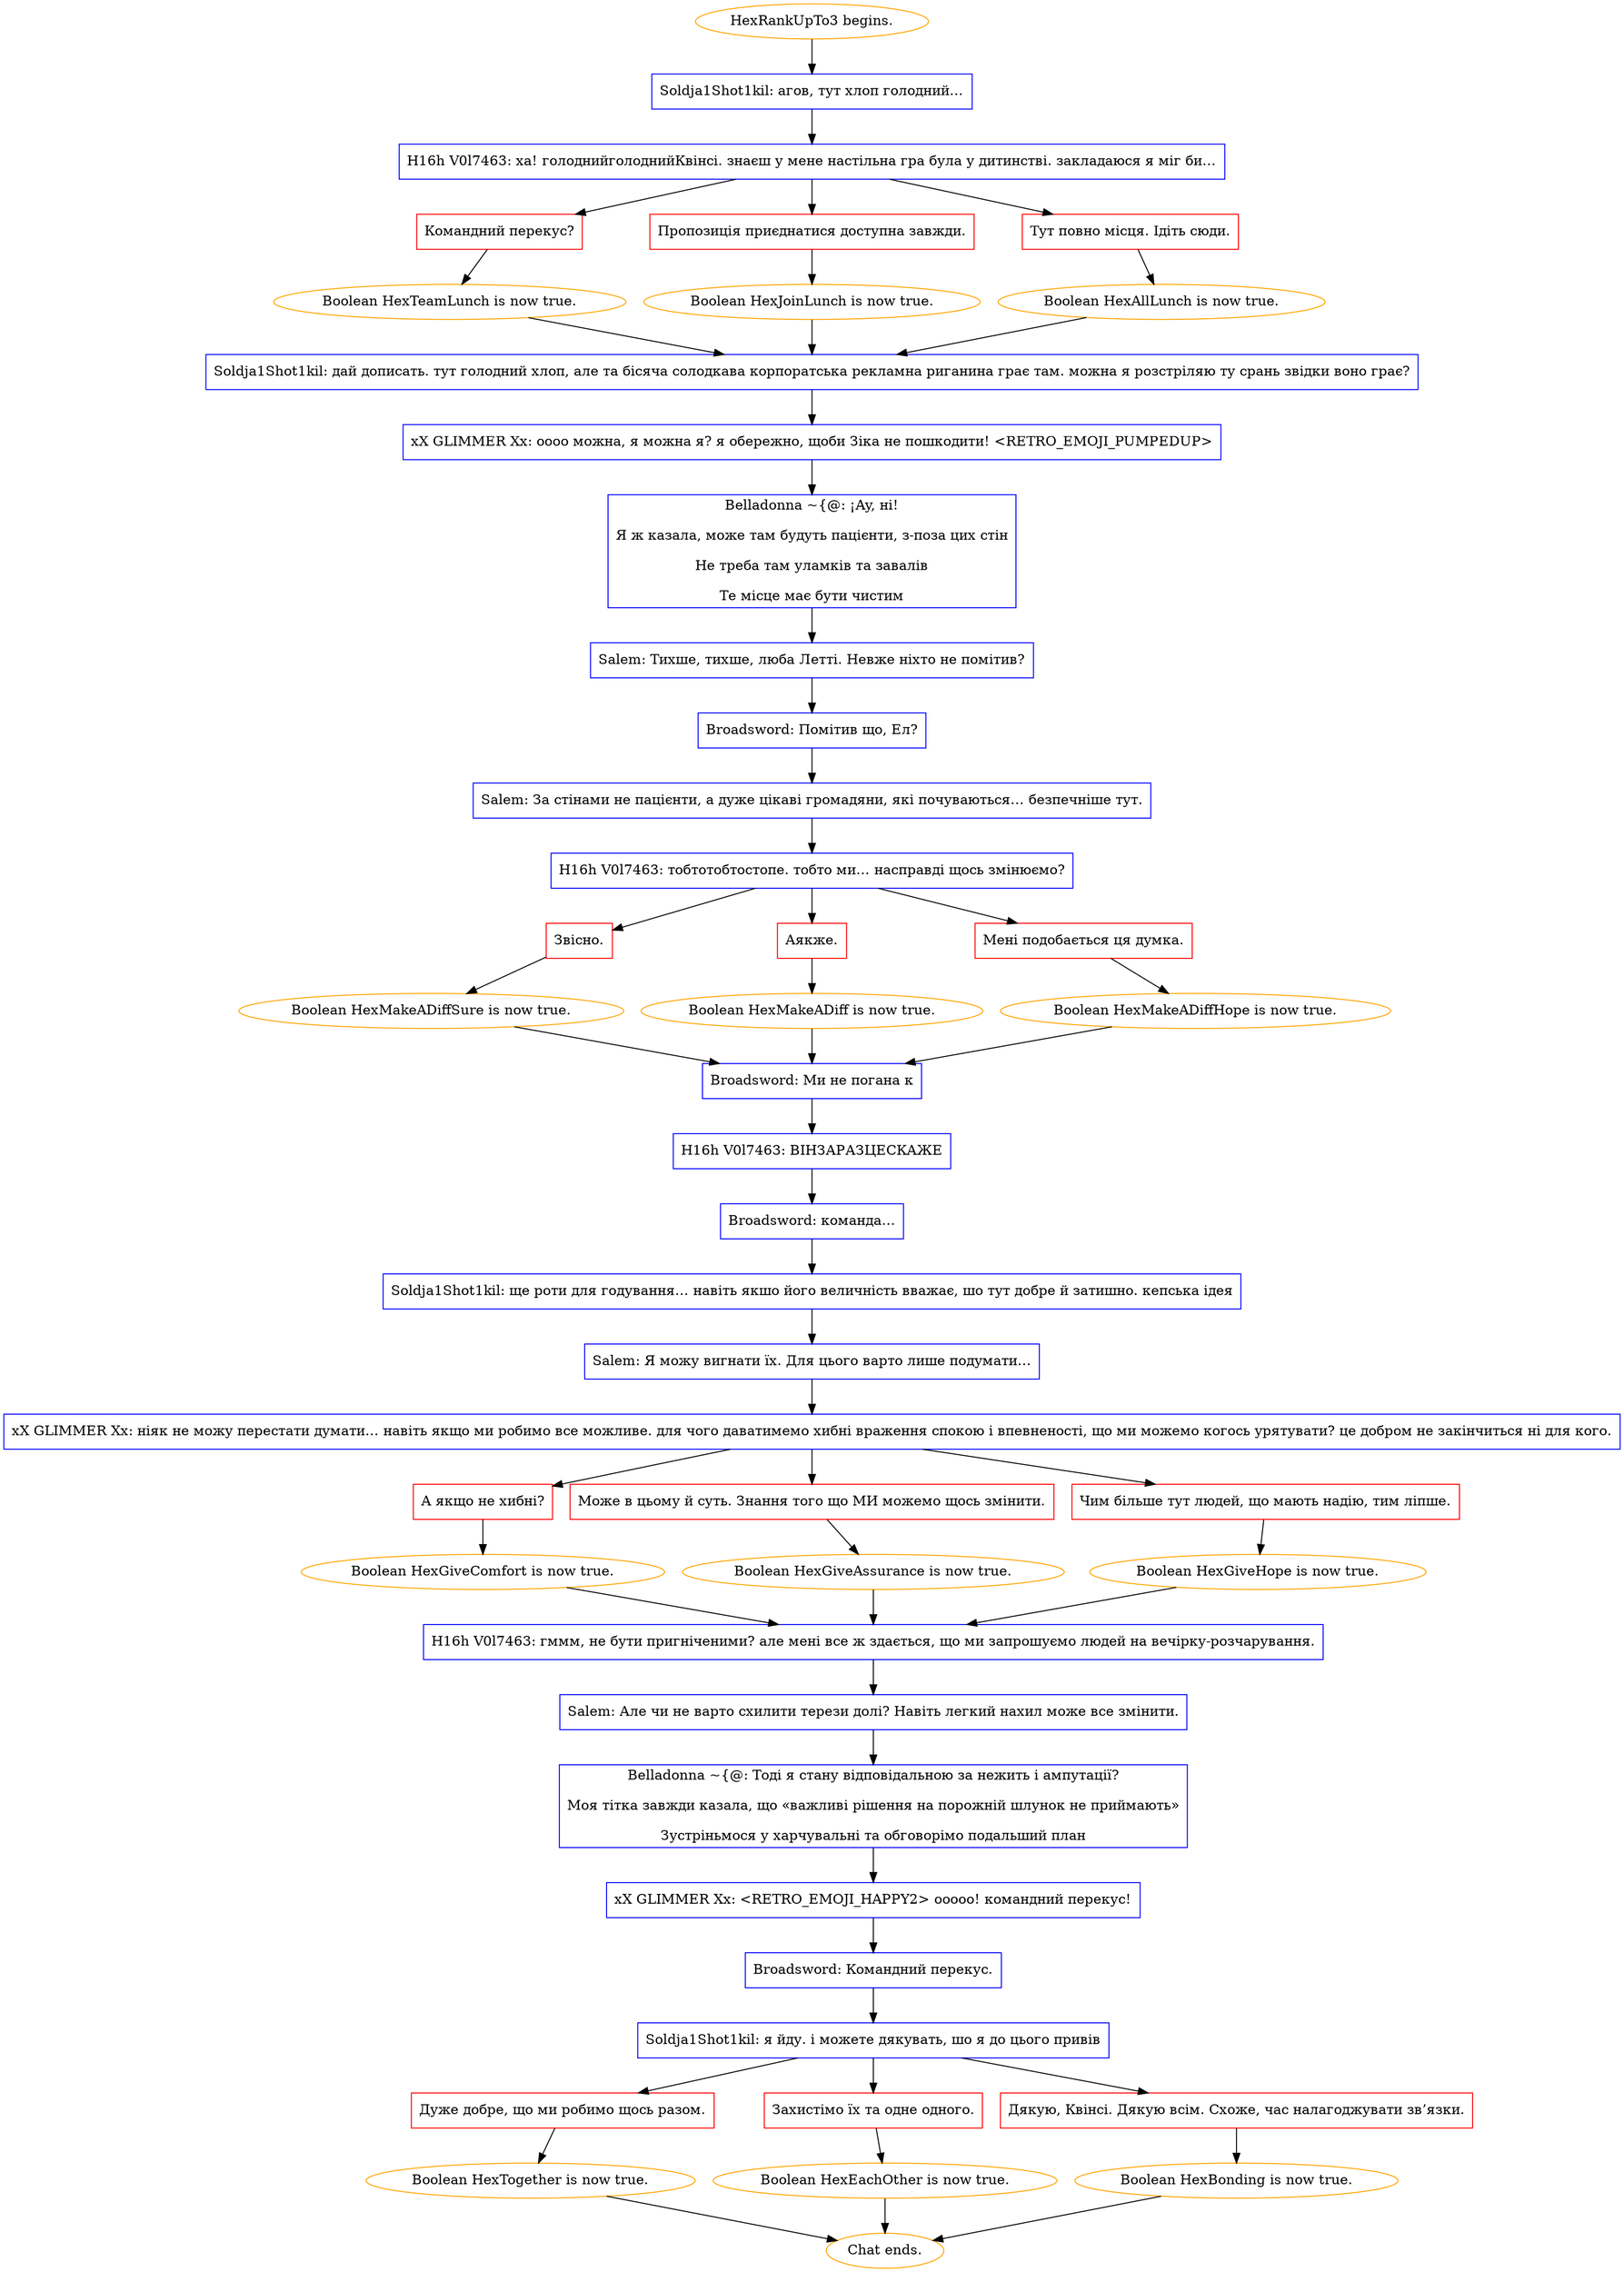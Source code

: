 digraph {
	"HexRankUpTo3 begins." [color=orange];
		"HexRankUpTo3 begins." -> j1893331213;
	j1893331213 [label="Soldja1Shot1kil: агов, тут хлоп голодний…",shape=box,color=blue];
		j1893331213 -> j2583285464;
	j2583285464 [label="H16h V0l7463: ха! голоднийголоднийКвінсі. знаєш у мене настільна гра була у дитинстві. закладаюся я міг би…",shape=box,color=blue];
		j2583285464 -> j2050359207;
		j2583285464 -> j474509591;
		j2583285464 -> j4185722274;
	j2050359207 [label="Командний перекус?",shape=box,color=red];
		j2050359207 -> j1805851009;
	j474509591 [label="Пропозиція приєднатися доступна завжди.",shape=box,color=red];
		j474509591 -> j1882373852;
	j4185722274 [label="Тут повно місця. Ідіть сюди.",shape=box,color=red];
		j4185722274 -> j2550873675;
	j1805851009 [label="Boolean HexTeamLunch is now true.",color=orange];
		j1805851009 -> j559995222;
	j1882373852 [label="Boolean HexJoinLunch is now true.",color=orange];
		j1882373852 -> j559995222;
	j2550873675 [label="Boolean HexAllLunch is now true.",color=orange];
		j2550873675 -> j559995222;
	j559995222 [label="Soldja1Shot1kil: дай дописать. тут голодний хлоп, але та бісяча солодкава корпоратська рекламна риганина грає там. можна я розстріляю ту срань звідки воно грає?",shape=box,color=blue];
		j559995222 -> j1355635909;
	j1355635909 [label="xX GLIMMER Xx: оооо можна, я можна я? я обережно, щоби Зіка не пошкодити! <RETRO_EMOJI_PUMPEDUP>",shape=box,color=blue];
		j1355635909 -> j4201638421;
	j4201638421 [label="Belladonna ~{@: ¡Ay, ні!
Я ж казала, може там будуть пацієнти, з-поза цих стін
Не треба там уламків та завалів
Те місце має бути чистим",shape=box,color=blue];
		j4201638421 -> j2848473274;
	j2848473274 [label="Salem: Тихше, тихше, люба Летті. Невже ніхто не помітив?",shape=box,color=blue];
		j2848473274 -> j1146962603;
	j1146962603 [label="Broadsword: Помітив що, Ел?",shape=box,color=blue];
		j1146962603 -> j3924786164;
	j3924786164 [label="Salem: За стінами не пацієнти, а дуже цікаві громадяни, які почуваються… безпечніше тут.",shape=box,color=blue];
		j3924786164 -> j3687019524;
	j3687019524 [label="H16h V0l7463: тобтотобтостопе. тобто ми… насправді щось змінюємо?",shape=box,color=blue];
		j3687019524 -> j2461970675;
		j3687019524 -> j2582445943;
		j3687019524 -> j1687158325;
	j2461970675 [label="Звісно.",shape=box,color=red];
		j2461970675 -> j297066274;
	j2582445943 [label="Аякже.",shape=box,color=red];
		j2582445943 -> j4140519115;
	j1687158325 [label="Мені подобається ця думка.",shape=box,color=red];
		j1687158325 -> j376391825;
	j297066274 [label="Boolean HexMakeADiffSure is now true.",color=orange];
		j297066274 -> j2026929277;
	j4140519115 [label="Boolean HexMakeADiff is now true.",color=orange];
		j4140519115 -> j2026929277;
	j376391825 [label="Boolean HexMakeADiffHope is now true.",color=orange];
		j376391825 -> j2026929277;
	j2026929277 [label="Broadsword: Ми не погана к",shape=box,color=blue];
		j2026929277 -> j1419405801;
	j1419405801 [label="H16h V0l7463: ВІНЗАРАЗЦЕСКАЖЕ",shape=box,color=blue];
		j1419405801 -> j2927716260;
	j2927716260 [label="Broadsword: команда…",shape=box,color=blue];
		j2927716260 -> j2257045366;
	j2257045366 [label="Soldja1Shot1kil: ще роти для годування… навіть якшо його величність вважає, шо тут добре й затишно. кепська ідея",shape=box,color=blue];
		j2257045366 -> j764515964;
	j764515964 [label="Salem: Я можу вигнати їх. Для цього варто лише подумати…",shape=box,color=blue];
		j764515964 -> j2571894877;
	j2571894877 [label="xX GLIMMER Xx: ніяк не можу перестати думати… навіть якщо ми робимо все можливе. для чого даватимемо хибні враження спокою і впевненості, що ми можемо когось урятувати? це добром не закінчиться ні для кого.",shape=box,color=blue];
		j2571894877 -> j2363600687;
		j2571894877 -> j3354788261;
		j2571894877 -> j2627921469;
	j2363600687 [label="А якщо не хибні?",shape=box,color=red];
		j2363600687 -> j4216634630;
	j3354788261 [label="Може в цьому й суть. Знання того що МИ можемо щось змінити.",shape=box,color=red];
		j3354788261 -> j1931083467;
	j2627921469 [label="Чим більше тут людей, що мають надію, тим ліпше.",shape=box,color=red];
		j2627921469 -> j1181961832;
	j4216634630 [label="Boolean HexGiveComfort is now true.",color=orange];
		j4216634630 -> j1073477528;
	j1931083467 [label="Boolean HexGiveAssurance is now true.",color=orange];
		j1931083467 -> j1073477528;
	j1181961832 [label="Boolean HexGiveHope is now true.",color=orange];
		j1181961832 -> j1073477528;
	j1073477528 [label="H16h V0l7463: гммм, не бути пригніченими? але мені все ж здається, що ми запрошуємо людей на вечірку-розчарування.",shape=box,color=blue];
		j1073477528 -> j1124082138;
	j1124082138 [label="Salem: Але чи не варто схилити терези долі? Навіть легкий нахил може все змінити.",shape=box,color=blue];
		j1124082138 -> j3853200207;
	j3853200207 [label="Belladonna ~{@: Тоді я стану відповідальною за нежить і ампутації?
Моя тітка завжди казала, що «важливі рішення на порожній шлунок не приймають»
Зустріньмося у харчувальні та обговорімо подальший план",shape=box,color=blue];
		j3853200207 -> j2955940903;
	j2955940903 [label="xX GLIMMER Xx: <RETRO_EMOJI_HAPPY2> ооооо! командний перекус!",shape=box,color=blue];
		j2955940903 -> j4089757082;
	j4089757082 [label="Broadsword: Командний перекус.",shape=box,color=blue];
		j4089757082 -> j335979333;
	j335979333 [label="Soldja1Shot1kil: я йду. і можете дякувать, шо я до цього привів",shape=box,color=blue];
		j335979333 -> j3455122295;
		j335979333 -> j2388732339;
		j335979333 -> j2377777686;
	j3455122295 [label="Дуже добре, що ми робимо щось разом.",shape=box,color=red];
		j3455122295 -> j2358702547;
	j2388732339 [label="Захистімо їх та одне одного.",shape=box,color=red];
		j2388732339 -> j2321050970;
	j2377777686 [label="Дякую, Квінсі. Дякую всім. Схоже, час налагоджувати зв’язки.",shape=box,color=red];
		j2377777686 -> j873465822;
	j2358702547 [label="Boolean HexTogether is now true.",color=orange];
		j2358702547 -> "Chat ends.";
	j2321050970 [label="Boolean HexEachOther is now true.",color=orange];
		j2321050970 -> "Chat ends.";
	j873465822 [label="Boolean HexBonding is now true.",color=orange];
		j873465822 -> "Chat ends.";
	"Chat ends." [color=orange];
}